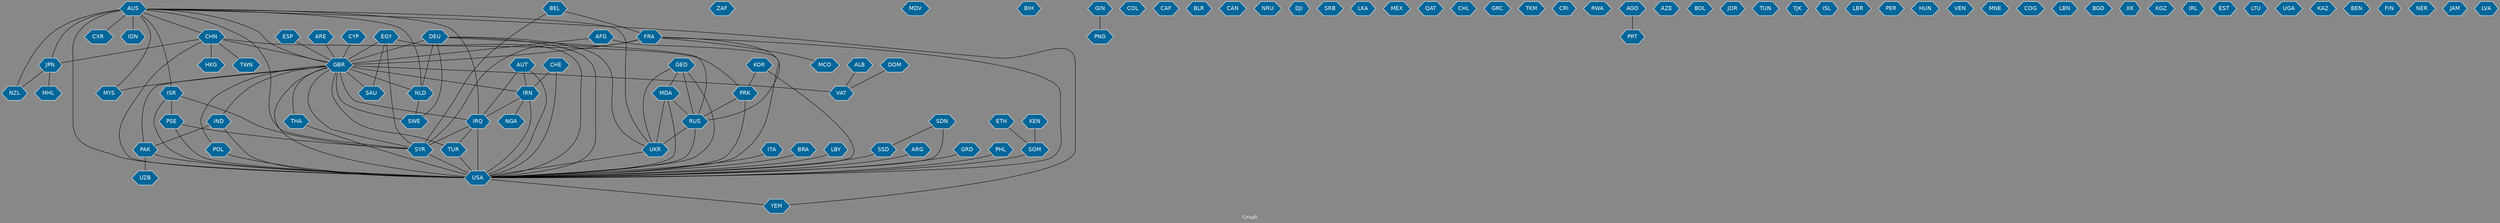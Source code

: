 // Countries together in item graph
graph {
	graph [bgcolor="#888888" fontcolor=white fontsize=12 label="Graph" outputorder=edgesfirst overlap=prism]
	node [color=white fillcolor="#006699" fontcolor=white fontname=Helvetica shape=hexagon style=filled]
	edge [arrowhead=open color=black fontcolor=white fontname=Courier fontsize=12]
		USA [label=USA]
		AUS [label=AUS]
		ZAF [label=ZAF]
		RUS [label=RUS]
		FRA [label=FRA]
		AFG [label=AFG]
		IRQ [label=IRQ]
		THA [label=THA]
		MYS [label=MYS]
		MDV [label=MDV]
		UZB [label=UZB]
		DEU [label=DEU]
		ESP [label=ESP]
		CHN [label=CHN]
		PAK [label=PAK]
		BIH [label=BIH]
		EGY [label=EGY]
		PNG [label=PNG]
		IRN [label=IRN]
		NGA [label=NGA]
		COL [label=COL]
		UKR [label=UKR]
		KOR [label=KOR]
		CAF [label=CAF]
		MDA [label=MDA]
		ITA [label=ITA]
		BRA [label=BRA]
		BLR [label=BLR]
		GBR [label=GBR]
		IND [label=IND]
		TUR [label=TUR]
		CAN [label=CAN]
		PRK [label=PRK]
		SWE [label=SWE]
		NLD [label=NLD]
		KEN [label=KEN]
		ISR [label=ISR]
		PSE [label=PSE]
		NRU [label=NRU]
		LBY [label=LBY]
		SYR [label=SYR]
		SDN [label=SDN]
		DJI [label=DJI]
		ARG [label=ARG]
		SRB [label=SRB]
		POL [label=POL]
		LKA [label=LKA]
		MEX [label=MEX]
		QAT [label=QAT]
		JPN [label=JPN]
		GEO [label=GEO]
		CHL [label=CHL]
		GRC [label=GRC]
		TKM [label=TKM]
		YEM [label=YEM]
		CRI [label=CRI]
		RWA [label=RWA]
		"CXR " [label="CXR "]
		IDN [label=IDN]
		VAT [label=VAT]
		AGO [label=AGO]
		PRT [label=PRT]
		NZL [label=NZL]
		AZE [label=AZE]
		BOL [label=BOL]
		JOR [label=JOR]
		SSD [label=SSD]
		AUT [label=AUT]
		SOM [label=SOM]
		SAU [label=SAU]
		ARE [label=ARE]
		CYP [label=CYP]
		TUN [label=TUN]
		TJK [label=TJK]
		CHE [label=CHE]
		ISL [label=ISL]
		ALB [label=ALB]
		LBR [label=LBR]
		HKG [label=HKG]
		PER [label=PER]
		HUN [label=HUN]
		TWN [label=TWN]
		MHL [label=MHL]
		VEN [label=VEN]
		MNE [label=MNE]
		COG [label=COG]
		BEL [label=BEL]
		LBN [label=LBN]
		BGD [label=BGD]
		XK [label=XK]
		MCO [label=MCO]
		KGZ [label=KGZ]
		GRD [label=GRD]
		GIN [label=GIN]
		PHL [label=PHL]
		IRL [label=IRL]
		EST [label=EST]
		DOM [label=DOM]
		LTU [label=LTU]
		ETH [label=ETH]
		UGA [label=UGA]
		KAZ [label=KAZ]
		BEN [label=BEN]
		FIN [label=FIN]
		NER [label=NER]
		JAM [label=JAM]
		LVA [label=LVA]
			GBR -- IRN [weight=4]
			GRD -- USA [weight=2]
			ARG -- USA [weight=2]
			ETH -- SOM [weight=1]
			THA -- USA [weight=1]
			DEU -- SWE [weight=1]
			GEO -- MDA [weight=2]
			IRN -- NGA [weight=1]
			AFG -- GBR [weight=3]
			DEU -- GBR [weight=8]
			PHL -- USA [weight=1]
			AFG -- USA [weight=4]
			BRA -- USA [weight=1]
			CHE -- USA [weight=1]
			AUS -- JPN [weight=2]
			FRA -- MCO [weight=1]
			BEL -- FRA [weight=1]
			CHN -- PRK [weight=1]
			LBY -- USA [weight=1]
			SDN -- SSD [weight=2]
			USA -- YEM [weight=1]
			AUT -- IRN [weight=1]
			TUR -- USA [weight=1]
			GBR -- THA [weight=1]
			PRK -- USA [weight=5]
			AUS -- "CXR " [weight=1]
			JPN -- NZL [weight=1]
			AUS -- ISR [weight=4]
			ARE -- GBR [weight=1]
			PAK -- UZB [weight=1]
			DEU -- RUS [weight=1]
			KOR -- USA [weight=2]
			CHN -- USA [weight=3]
			AGO -- PRT [weight=1]
			AUT -- IRQ [weight=1]
			AUS -- USA [weight=16]
			CHN -- GBR [weight=5]
			MDA -- USA [weight=2]
			GBR -- VAT [weight=2]
			IND -- USA [weight=1]
			CHN -- TWN [weight=1]
			AUS -- IRQ [weight=4]
			GBR -- PAK [weight=1]
			AUS -- YEM [weight=1]
			EGY -- USA [weight=6]
			GBR -- IND [weight=1]
			CYP -- GBR [weight=1]
			CHN -- JPN [weight=1]
			EGY -- GBR [weight=1]
			UKR -- USA [weight=10]
			PSE -- USA [weight=1]
			IRQ -- SYR [weight=19]
			ISR -- USA [weight=1]
			GEO -- USA [weight=3]
			KEN -- SOM [weight=3]
			AUS -- IDN [weight=10]
			POL -- USA [weight=4]
			GBR -- IRQ [weight=5]
			GBR -- SYR [weight=3]
			AUS -- GBR [weight=2]
			FRA -- USA [weight=1]
			GIN -- PNG [weight=1]
			ISR -- PSE [weight=18]
			IND -- PAK [weight=1]
			FRA -- GBR [weight=2]
			PAK -- USA [weight=3]
			IRN -- IRQ [weight=21]
			ALB -- VAT [weight=1]
			GBR -- SWE [weight=1]
			KOR -- PRK [weight=1]
			CHE -- IRN [weight=1]
			DEU -- NLD [weight=1]
			JPN -- MHL [weight=1]
			GBR -- NLD [weight=1]
			SSD -- USA [weight=1]
			SOM -- USA [weight=1]
			AUS -- NZL [weight=2]
			ITA -- USA [weight=2]
			FRA -- RUS [weight=1]
			IRN -- USA [weight=20]
			GEO -- UKR [weight=1]
			GBR -- POL [weight=2]
			NLD -- SWE [weight=1]
			ESP -- GBR [weight=1]
			GBR -- USA [weight=8]
			SDN -- USA [weight=3]
			GEO -- RUS [weight=1]
			EGY -- SYR [weight=1]
			AUS -- UKR [weight=1]
			SYR -- USA [weight=5]
			DEU -- UKR [weight=1]
			EGY -- SAU [weight=1]
			ISR -- SYR [weight=4]
			IRQ -- USA [weight=67]
			PSE -- SYR [weight=1]
			AUS -- SYR [weight=2]
			GBR -- TUR [weight=1]
			DOM -- VAT [weight=1]
			BEL -- SYR [weight=1]
			MDA -- RUS [weight=2]
			RUS -- USA [weight=9]
			GBR -- SAU [weight=1]
			DEU -- USA [weight=5]
			FRA -- SYR [weight=1]
			AUT -- USA [weight=1]
			MDA -- UKR [weight=1]
			RUS -- UKR [weight=31]
			PRK -- RUS [weight=1]
			AUS -- CHN [weight=1]
			IRQ -- TUR [weight=3]
			GBR -- MYS [weight=1]
			AUS -- NLD [weight=1]
			CHN -- HKG [weight=3]
			AUS -- MYS [weight=9]
}